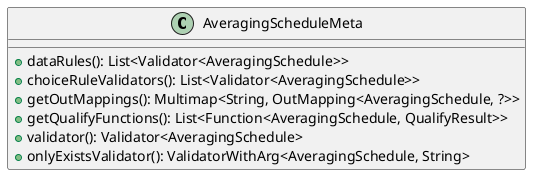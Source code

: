 @startuml

    class AveragingScheduleMeta [[AveragingScheduleMeta.html]] {
        +dataRules(): List<Validator<AveragingSchedule>>
        +choiceRuleValidators(): List<Validator<AveragingSchedule>>
        +getOutMappings(): Multimap<String, OutMapping<AveragingSchedule, ?>>
        +getQualifyFunctions(): List<Function<AveragingSchedule, QualifyResult>>
        +validator(): Validator<AveragingSchedule>
        +onlyExistsValidator(): ValidatorWithArg<AveragingSchedule, String>
    }

@enduml
